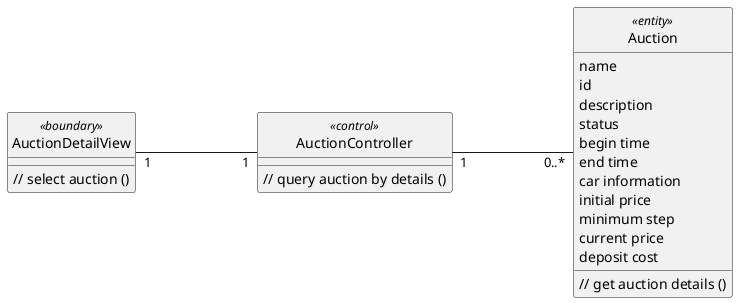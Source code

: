 @startuml 
left to right direction
skinparam classAttributeIconSize 0
skinparam linetype ortho
hide circle
class AuctionDetailView <<boundary>> {

    // select auction ()

    }

class AuctionController <<control>> {
    
    // query auction by details ()

    }

class Auction <<entity>> {
    name
    id
    description
    status
    begin time
    end time
    car information
    initial price
    minimum step
    current price
    deposit cost

    // get auction details ()

    }


AuctionDetailView "1" --- "1" AuctionController

AuctionController "1" --- "0..*" Auction


@enduml